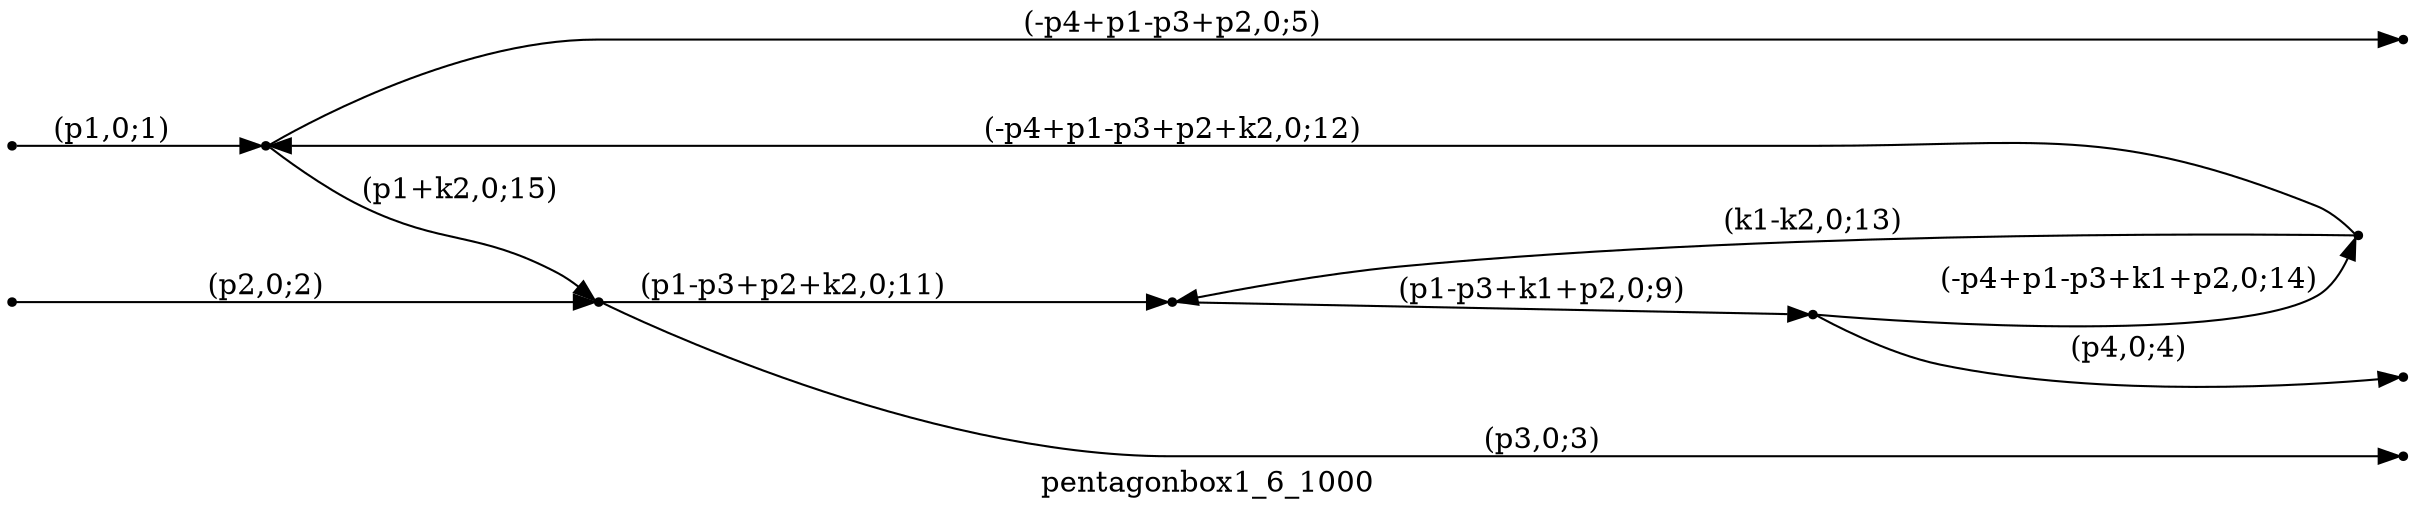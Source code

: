 digraph pentagonbox1_6_1000 {
  label="pentagonbox1_6_1000";
  rankdir="LR";
  subgraph edges {
    -1 -> 5 [label="(p1,0;1)"];
    -2 -> 2 [label="(p2,0;2)"];
    2 -> -3 [label="(p3,0;3)"];
    4 -> -4 [label="(p4,0;4)"];
    5 -> -5 [label="(-p4+p1-p3+p2,0;5)"];
    1 -> 4 [label="(p1-p3+k1+p2,0;9)"];
    2 -> 1 [label="(p1-p3+p2+k2,0;11)"];
    3 -> 5 [label="(-p4+p1-p3+p2+k2,0;12)"];
    3 -> 1 [label="(k1-k2,0;13)"];
    4 -> 3 [label="(-p4+p1-p3+k1+p2,0;14)"];
    5 -> 2 [label="(p1+k2,0;15)"];
  }
  subgraph incoming { rank="source"; -1; -2; }
  subgraph outgoing { rank="sink"; -3; -4; -5; }
-5 [shape=point];
-4 [shape=point];
-3 [shape=point];
-2 [shape=point];
-1 [shape=point];
1 [shape=point];
2 [shape=point];
3 [shape=point];
4 [shape=point];
5 [shape=point];
}


